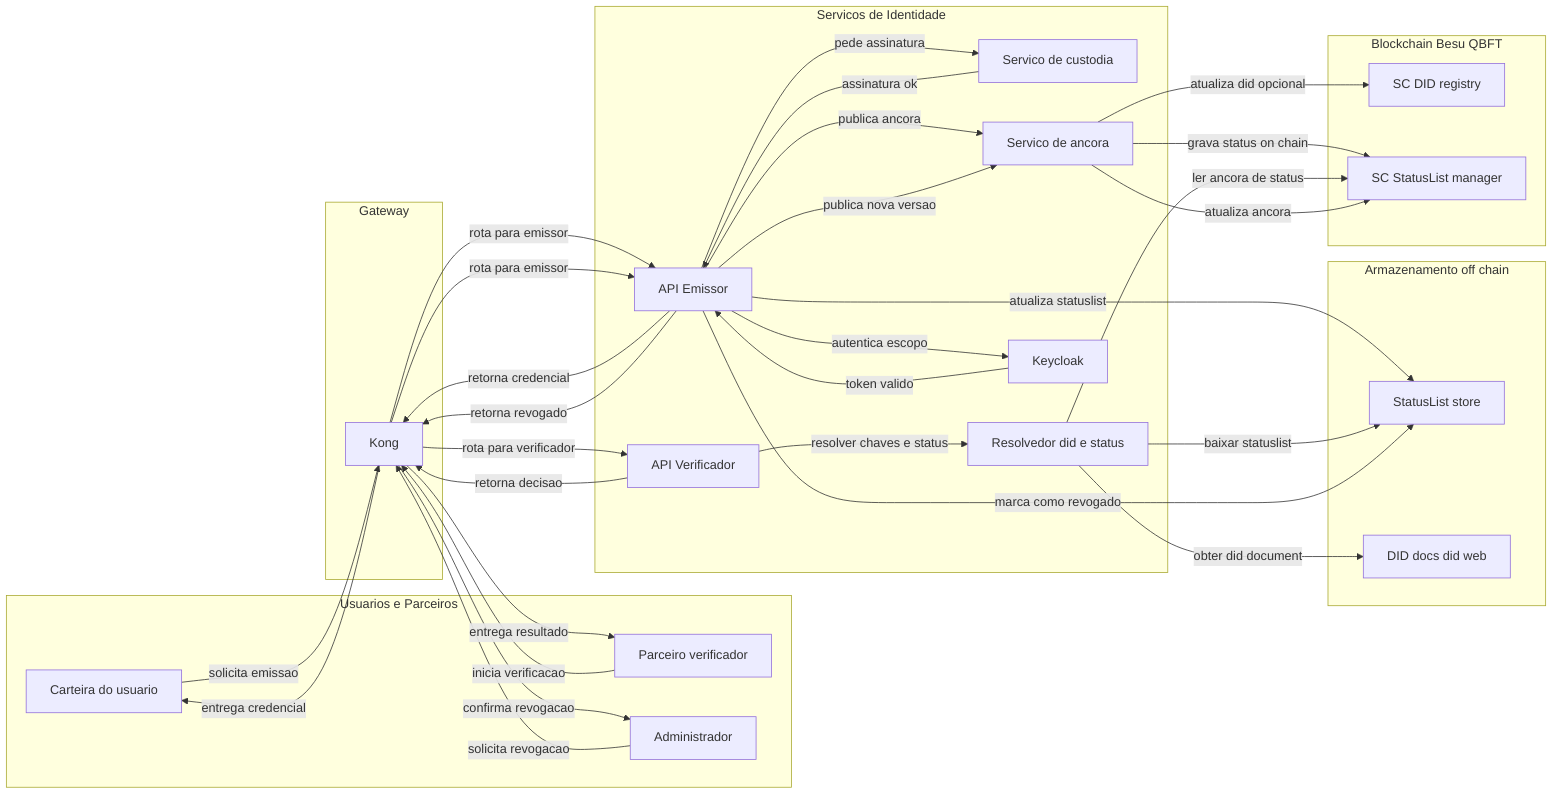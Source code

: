 flowchart LR

  %% Grupos
  subgraph UEP["Usuarios e Parceiros"]
    U["Carteira do usuario"]
    P["Parceiro verificador"]
    ADM["Administrador"]
  end

  subgraph GATE["Gateway"]
    K["Kong"]
  end

  subgraph ID["Servicos de Identidade"]
    ISS["API Emissor"]
    VER["API Verificador"]
    CUST["Servico de custodia"]
    ANCH["Servico de ancora"]
    RES["Resolvedor did e status"]
    KC["Keycloak"]
  end

  subgraph OFF["Armazenamento off chain"]
    S3["StatusList store"]
    DID["DID docs did web"]
  end

  subgraph BESU["Blockchain Besu QBFT"]
    DIDSC["SC DID registry"]
    STSC["SC StatusList manager"]
  end

  %% Emissao
  U -->|solicita emissao| K
  K -->|rota para emissor| ISS
  ISS -->|autentica escopo| KC
  KC -->|token valido| ISS
  ISS -->|pede assinatura| CUST
  CUST -->|assinatura ok| ISS
  ISS -->|atualiza statuslist| S3
  ISS -->|publica ancora| ANCH
  ANCH -->|grava status on chain| STSC
  ANCH -->|atualiza did opcional| DIDSC
  ISS -->|retorna credencial| K
  K -->|entrega credencial| U

  %% Verificacao
  P -->|inicia verificacao| K
  K -->|rota para verificador| VER
  VER -->|resolver chaves e status| RES
  RES -->|obter did document| DID
  RES -->|ler ancora de status| STSC
  RES -->|baixar statuslist| S3
  VER -->|retorna decisao| K
  K -->|entrega resultado| P

  %% Revogacao
  ADM -->|solicita revogacao| K
  K -->|rota para emissor| ISS
  ISS -->|marca como revogado| S3
  ISS -->|publica nova versao| ANCH
  ANCH -->|atualiza ancora| STSC
  ISS -->|retorna revogado| K
  K -->|confirma revogacao| ADM